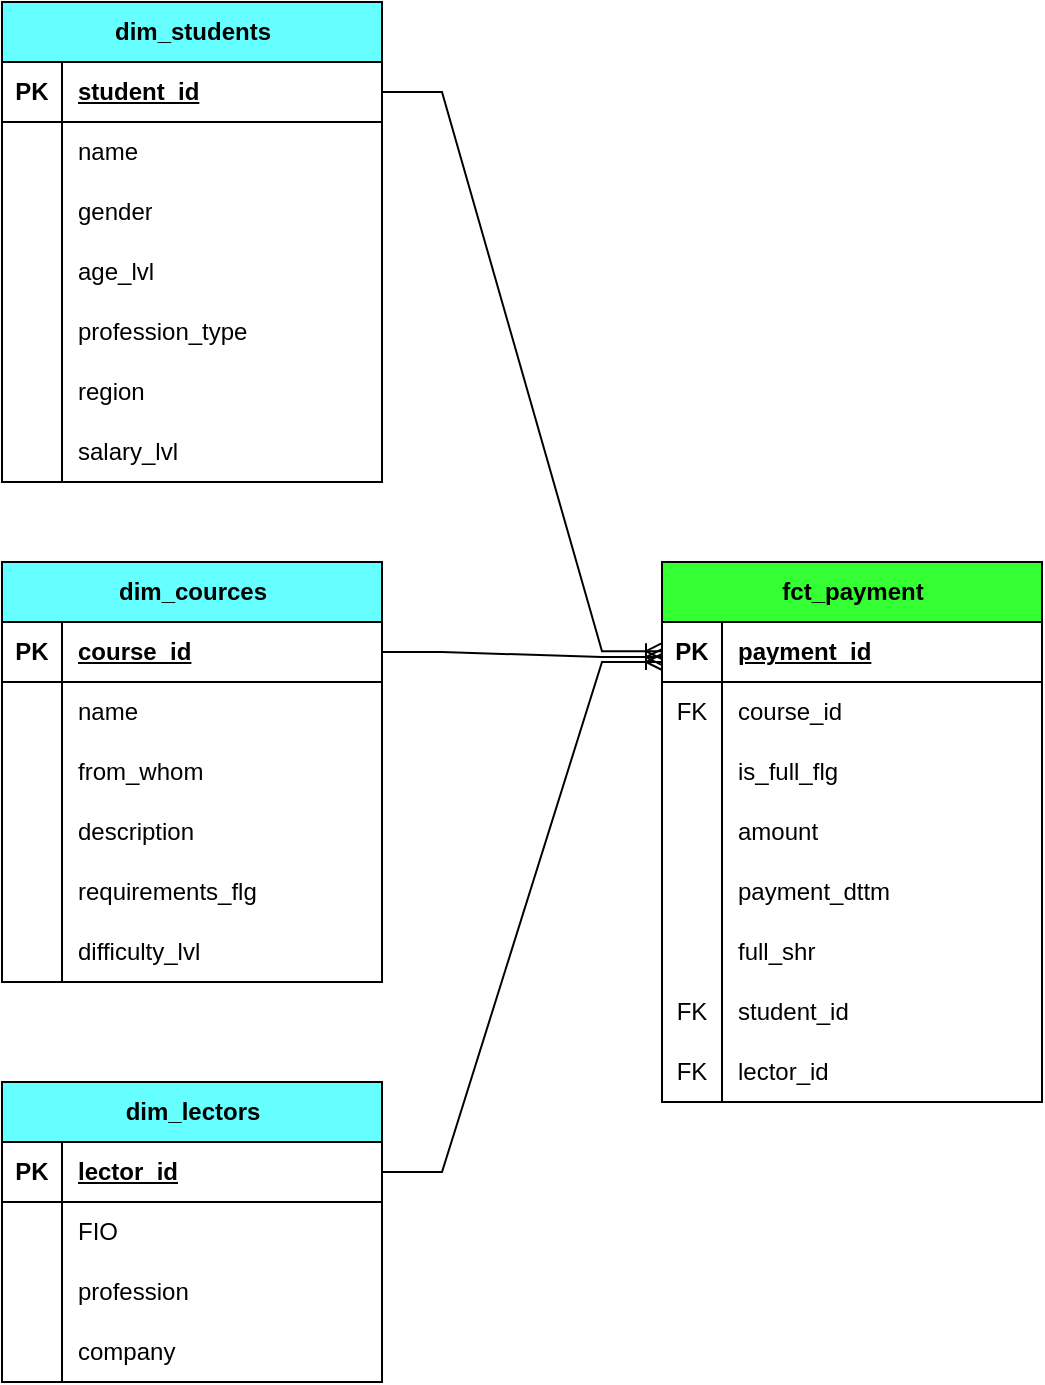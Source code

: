 <mxfile version="24.3.1" type="github">
  <diagram name="Page-1" id="e56a1550-8fbb-45ad-956c-1786394a9013">
    <mxGraphModel dx="1434" dy="1616" grid="1" gridSize="10" guides="1" tooltips="1" connect="1" arrows="1" fold="1" page="1" pageScale="1" pageWidth="1100" pageHeight="850" background="none" math="0" shadow="0">
      <root>
        <mxCell id="0" />
        <mxCell id="1" parent="0" />
        <mxCell id="nRlbSdunvsoVdl5GWBwU-1" value="fct_payment" style="shape=table;startSize=30;container=1;collapsible=1;childLayout=tableLayout;fixedRows=1;rowLines=0;fontStyle=1;align=center;resizeLast=1;html=1;fillColor=#33FF33;movable=1;resizable=1;rotatable=1;deletable=1;editable=1;locked=0;connectable=1;rounded=0;shadow=0;" parent="1" vertex="1">
          <mxGeometry x="490" y="230" width="190" height="270" as="geometry" />
        </mxCell>
        <mxCell id="nRlbSdunvsoVdl5GWBwU-2" value="" style="shape=tableRow;horizontal=0;startSize=0;swimlaneHead=0;swimlaneBody=0;fillColor=none;collapsible=0;dropTarget=0;points=[[0,0.5],[1,0.5]];portConstraint=eastwest;top=0;left=0;right=0;bottom=1;" parent="nRlbSdunvsoVdl5GWBwU-1" vertex="1">
          <mxGeometry y="30" width="190" height="30" as="geometry" />
        </mxCell>
        <mxCell id="nRlbSdunvsoVdl5GWBwU-3" value="PK" style="shape=partialRectangle;connectable=0;fillColor=none;top=0;left=0;bottom=0;right=0;fontStyle=1;overflow=hidden;whiteSpace=wrap;html=1;" parent="nRlbSdunvsoVdl5GWBwU-2" vertex="1">
          <mxGeometry width="30" height="30" as="geometry">
            <mxRectangle width="30" height="30" as="alternateBounds" />
          </mxGeometry>
        </mxCell>
        <mxCell id="nRlbSdunvsoVdl5GWBwU-4" value="payment_id" style="shape=partialRectangle;connectable=0;fillColor=none;top=0;left=0;bottom=0;right=0;align=left;spacingLeft=6;fontStyle=5;overflow=hidden;whiteSpace=wrap;html=1;" parent="nRlbSdunvsoVdl5GWBwU-2" vertex="1">
          <mxGeometry x="30" width="160" height="30" as="geometry">
            <mxRectangle width="160" height="30" as="alternateBounds" />
          </mxGeometry>
        </mxCell>
        <mxCell id="nRlbSdunvsoVdl5GWBwU-5" value="" style="shape=tableRow;horizontal=0;startSize=0;swimlaneHead=0;swimlaneBody=0;fillColor=none;collapsible=0;dropTarget=0;points=[[0,0.5],[1,0.5]];portConstraint=eastwest;top=0;left=0;right=0;bottom=0;" parent="nRlbSdunvsoVdl5GWBwU-1" vertex="1">
          <mxGeometry y="60" width="190" height="30" as="geometry" />
        </mxCell>
        <mxCell id="nRlbSdunvsoVdl5GWBwU-6" value="FK" style="shape=partialRectangle;connectable=0;fillColor=none;top=0;left=0;bottom=0;right=0;editable=1;overflow=hidden;whiteSpace=wrap;html=1;" parent="nRlbSdunvsoVdl5GWBwU-5" vertex="1">
          <mxGeometry width="30" height="30" as="geometry">
            <mxRectangle width="30" height="30" as="alternateBounds" />
          </mxGeometry>
        </mxCell>
        <mxCell id="nRlbSdunvsoVdl5GWBwU-7" value="course_id" style="shape=partialRectangle;connectable=0;fillColor=none;top=0;left=0;bottom=0;right=0;align=left;spacingLeft=6;overflow=hidden;whiteSpace=wrap;html=1;" parent="nRlbSdunvsoVdl5GWBwU-5" vertex="1">
          <mxGeometry x="30" width="160" height="30" as="geometry">
            <mxRectangle width="160" height="30" as="alternateBounds" />
          </mxGeometry>
        </mxCell>
        <mxCell id="nRlbSdunvsoVdl5GWBwU-95" value="" style="shape=tableRow;horizontal=0;startSize=0;swimlaneHead=0;swimlaneBody=0;fillColor=none;collapsible=0;dropTarget=0;points=[[0,0.5],[1,0.5]];portConstraint=eastwest;top=0;left=0;right=0;bottom=0;" parent="nRlbSdunvsoVdl5GWBwU-1" vertex="1">
          <mxGeometry y="90" width="190" height="30" as="geometry" />
        </mxCell>
        <mxCell id="nRlbSdunvsoVdl5GWBwU-96" value="" style="shape=partialRectangle;connectable=0;fillColor=none;top=0;left=0;bottom=0;right=0;fontStyle=0;overflow=hidden;whiteSpace=wrap;html=1;" parent="nRlbSdunvsoVdl5GWBwU-95" vertex="1">
          <mxGeometry width="30" height="30" as="geometry">
            <mxRectangle width="30" height="30" as="alternateBounds" />
          </mxGeometry>
        </mxCell>
        <mxCell id="nRlbSdunvsoVdl5GWBwU-97" value="is_full_flg" style="shape=partialRectangle;connectable=0;fillColor=none;top=0;left=0;bottom=0;right=0;align=left;spacingLeft=6;fontStyle=0;overflow=hidden;whiteSpace=wrap;html=1;" parent="nRlbSdunvsoVdl5GWBwU-95" vertex="1">
          <mxGeometry x="30" width="160" height="30" as="geometry">
            <mxRectangle width="160" height="30" as="alternateBounds" />
          </mxGeometry>
        </mxCell>
        <mxCell id="nRlbSdunvsoVdl5GWBwU-8" value="" style="shape=tableRow;horizontal=0;startSize=0;swimlaneHead=0;swimlaneBody=0;fillColor=none;collapsible=0;dropTarget=0;points=[[0,0.5],[1,0.5]];portConstraint=eastwest;top=0;left=0;right=0;bottom=0;" parent="nRlbSdunvsoVdl5GWBwU-1" vertex="1">
          <mxGeometry y="120" width="190" height="30" as="geometry" />
        </mxCell>
        <mxCell id="nRlbSdunvsoVdl5GWBwU-9" value="" style="shape=partialRectangle;connectable=0;fillColor=none;top=0;left=0;bottom=0;right=0;editable=1;overflow=hidden;whiteSpace=wrap;html=1;" parent="nRlbSdunvsoVdl5GWBwU-8" vertex="1">
          <mxGeometry width="30" height="30" as="geometry">
            <mxRectangle width="30" height="30" as="alternateBounds" />
          </mxGeometry>
        </mxCell>
        <mxCell id="nRlbSdunvsoVdl5GWBwU-10" value="amount" style="shape=partialRectangle;connectable=1;fillColor=none;top=0;left=0;bottom=0;right=0;align=left;spacingLeft=6;overflow=hidden;whiteSpace=wrap;html=1;movable=1;resizable=1;rotatable=1;deletable=1;editable=1;locked=0;" parent="nRlbSdunvsoVdl5GWBwU-8" vertex="1">
          <mxGeometry x="30" width="160" height="30" as="geometry">
            <mxRectangle width="160" height="30" as="alternateBounds" />
          </mxGeometry>
        </mxCell>
        <mxCell id="nRlbSdunvsoVdl5GWBwU-11" value="" style="shape=tableRow;horizontal=0;startSize=0;swimlaneHead=0;swimlaneBody=0;fillColor=none;collapsible=0;dropTarget=0;points=[[0,0.5],[1,0.5]];portConstraint=eastwest;top=0;left=0;right=0;bottom=0;" parent="nRlbSdunvsoVdl5GWBwU-1" vertex="1">
          <mxGeometry y="150" width="190" height="30" as="geometry" />
        </mxCell>
        <mxCell id="nRlbSdunvsoVdl5GWBwU-12" value="" style="shape=partialRectangle;connectable=0;fillColor=none;top=0;left=0;bottom=0;right=0;editable=1;overflow=hidden;whiteSpace=wrap;html=1;" parent="nRlbSdunvsoVdl5GWBwU-11" vertex="1">
          <mxGeometry width="30" height="30" as="geometry">
            <mxRectangle width="30" height="30" as="alternateBounds" />
          </mxGeometry>
        </mxCell>
        <mxCell id="nRlbSdunvsoVdl5GWBwU-13" value="payment_dttm" style="shape=partialRectangle;connectable=0;fillColor=none;top=0;left=0;bottom=0;right=0;align=left;spacingLeft=6;overflow=hidden;whiteSpace=wrap;html=1;" parent="nRlbSdunvsoVdl5GWBwU-11" vertex="1">
          <mxGeometry x="30" width="160" height="30" as="geometry">
            <mxRectangle width="160" height="30" as="alternateBounds" />
          </mxGeometry>
        </mxCell>
        <mxCell id="nRlbSdunvsoVdl5GWBwU-98" value="" style="shape=tableRow;horizontal=0;startSize=0;swimlaneHead=0;swimlaneBody=0;fillColor=none;collapsible=0;dropTarget=0;points=[[0,0.5],[1,0.5]];portConstraint=eastwest;top=0;left=0;right=0;bottom=0;" parent="nRlbSdunvsoVdl5GWBwU-1" vertex="1">
          <mxGeometry y="180" width="190" height="30" as="geometry" />
        </mxCell>
        <mxCell id="nRlbSdunvsoVdl5GWBwU-99" value="" style="shape=partialRectangle;connectable=0;fillColor=none;top=0;left=0;bottom=0;right=0;fontStyle=0;overflow=hidden;whiteSpace=wrap;html=1;" parent="nRlbSdunvsoVdl5GWBwU-98" vertex="1">
          <mxGeometry width="30" height="30" as="geometry">
            <mxRectangle width="30" height="30" as="alternateBounds" />
          </mxGeometry>
        </mxCell>
        <mxCell id="nRlbSdunvsoVdl5GWBwU-100" value="full_shr" style="shape=partialRectangle;connectable=0;fillColor=none;top=0;left=0;bottom=0;right=0;align=left;spacingLeft=6;fontStyle=0;overflow=hidden;whiteSpace=wrap;html=1;" parent="nRlbSdunvsoVdl5GWBwU-98" vertex="1">
          <mxGeometry x="30" width="160" height="30" as="geometry">
            <mxRectangle width="160" height="30" as="alternateBounds" />
          </mxGeometry>
        </mxCell>
        <mxCell id="nRlbSdunvsoVdl5GWBwU-120" value="" style="shape=tableRow;horizontal=0;startSize=0;swimlaneHead=0;swimlaneBody=0;fillColor=none;collapsible=0;dropTarget=0;points=[[0,0.5],[1,0.5]];portConstraint=eastwest;top=0;left=0;right=0;bottom=0;" parent="nRlbSdunvsoVdl5GWBwU-1" vertex="1">
          <mxGeometry y="210" width="190" height="30" as="geometry" />
        </mxCell>
        <mxCell id="nRlbSdunvsoVdl5GWBwU-121" value="FK" style="shape=partialRectangle;connectable=0;fillColor=none;top=0;left=0;bottom=0;right=0;editable=1;overflow=hidden;whiteSpace=wrap;html=1;" parent="nRlbSdunvsoVdl5GWBwU-120" vertex="1">
          <mxGeometry width="30" height="30" as="geometry">
            <mxRectangle width="30" height="30" as="alternateBounds" />
          </mxGeometry>
        </mxCell>
        <mxCell id="nRlbSdunvsoVdl5GWBwU-122" value="student_id" style="shape=partialRectangle;connectable=0;fillColor=none;top=0;left=0;bottom=0;right=0;align=left;spacingLeft=6;overflow=hidden;whiteSpace=wrap;html=1;" parent="nRlbSdunvsoVdl5GWBwU-120" vertex="1">
          <mxGeometry x="30" width="160" height="30" as="geometry">
            <mxRectangle width="160" height="30" as="alternateBounds" />
          </mxGeometry>
        </mxCell>
        <mxCell id="nRlbSdunvsoVdl5GWBwU-208" value="" style="shape=tableRow;horizontal=0;startSize=0;swimlaneHead=0;swimlaneBody=0;fillColor=none;collapsible=0;dropTarget=0;points=[[0,0.5],[1,0.5]];portConstraint=eastwest;top=0;left=0;right=0;bottom=0;" parent="nRlbSdunvsoVdl5GWBwU-1" vertex="1">
          <mxGeometry y="240" width="190" height="30" as="geometry" />
        </mxCell>
        <mxCell id="nRlbSdunvsoVdl5GWBwU-209" value="FK" style="shape=partialRectangle;connectable=0;fillColor=none;top=0;left=0;bottom=0;right=0;editable=1;overflow=hidden;whiteSpace=wrap;html=1;" parent="nRlbSdunvsoVdl5GWBwU-208" vertex="1">
          <mxGeometry width="30" height="30" as="geometry">
            <mxRectangle width="30" height="30" as="alternateBounds" />
          </mxGeometry>
        </mxCell>
        <mxCell id="nRlbSdunvsoVdl5GWBwU-210" value="lector_id" style="shape=partialRectangle;connectable=0;fillColor=none;top=0;left=0;bottom=0;right=0;align=left;spacingLeft=6;overflow=hidden;whiteSpace=wrap;html=1;" parent="nRlbSdunvsoVdl5GWBwU-208" vertex="1">
          <mxGeometry x="30" width="160" height="30" as="geometry">
            <mxRectangle width="160" height="30" as="alternateBounds" />
          </mxGeometry>
        </mxCell>
        <mxCell id="nRlbSdunvsoVdl5GWBwU-136" value="dim_students" style="shape=table;startSize=30;container=1;collapsible=1;childLayout=tableLayout;fixedRows=1;rowLines=0;fontStyle=1;align=center;resizeLast=1;html=1;fillColor=#66FFFF;movable=1;resizable=1;rotatable=1;deletable=1;editable=1;locked=0;connectable=1;rounded=0;shadow=0;" parent="1" vertex="1">
          <mxGeometry x="160" y="-50" width="190" height="240" as="geometry" />
        </mxCell>
        <mxCell id="nRlbSdunvsoVdl5GWBwU-137" value="" style="shape=tableRow;horizontal=0;startSize=0;swimlaneHead=0;swimlaneBody=0;fillColor=none;collapsible=0;dropTarget=0;points=[[0,0.5],[1,0.5]];portConstraint=eastwest;top=0;left=0;right=0;bottom=1;" parent="nRlbSdunvsoVdl5GWBwU-136" vertex="1">
          <mxGeometry y="30" width="190" height="30" as="geometry" />
        </mxCell>
        <mxCell id="nRlbSdunvsoVdl5GWBwU-138" value="PK" style="shape=partialRectangle;connectable=0;fillColor=none;top=0;left=0;bottom=0;right=0;fontStyle=1;overflow=hidden;whiteSpace=wrap;html=1;" parent="nRlbSdunvsoVdl5GWBwU-137" vertex="1">
          <mxGeometry width="30" height="30" as="geometry">
            <mxRectangle width="30" height="30" as="alternateBounds" />
          </mxGeometry>
        </mxCell>
        <mxCell id="nRlbSdunvsoVdl5GWBwU-139" value="student_id" style="shape=partialRectangle;connectable=0;fillColor=none;top=0;left=0;bottom=0;right=0;align=left;spacingLeft=6;fontStyle=5;overflow=hidden;whiteSpace=wrap;html=1;" parent="nRlbSdunvsoVdl5GWBwU-137" vertex="1">
          <mxGeometry x="30" width="160" height="30" as="geometry">
            <mxRectangle width="160" height="30" as="alternateBounds" />
          </mxGeometry>
        </mxCell>
        <mxCell id="nRlbSdunvsoVdl5GWBwU-140" value="" style="shape=tableRow;horizontal=0;startSize=0;swimlaneHead=0;swimlaneBody=0;fillColor=none;collapsible=0;dropTarget=0;points=[[0,0.5],[1,0.5]];portConstraint=eastwest;top=0;left=0;right=0;bottom=0;" parent="nRlbSdunvsoVdl5GWBwU-136" vertex="1">
          <mxGeometry y="60" width="190" height="30" as="geometry" />
        </mxCell>
        <mxCell id="nRlbSdunvsoVdl5GWBwU-141" value="" style="shape=partialRectangle;connectable=0;fillColor=none;top=0;left=0;bottom=0;right=0;editable=1;overflow=hidden;whiteSpace=wrap;html=1;" parent="nRlbSdunvsoVdl5GWBwU-140" vertex="1">
          <mxGeometry width="30" height="30" as="geometry">
            <mxRectangle width="30" height="30" as="alternateBounds" />
          </mxGeometry>
        </mxCell>
        <mxCell id="nRlbSdunvsoVdl5GWBwU-142" value="name" style="shape=partialRectangle;connectable=0;fillColor=none;top=0;left=0;bottom=0;right=0;align=left;spacingLeft=6;overflow=hidden;whiteSpace=wrap;html=1;" parent="nRlbSdunvsoVdl5GWBwU-140" vertex="1">
          <mxGeometry x="30" width="160" height="30" as="geometry">
            <mxRectangle width="160" height="30" as="alternateBounds" />
          </mxGeometry>
        </mxCell>
        <mxCell id="nRlbSdunvsoVdl5GWBwU-143" value="" style="shape=tableRow;horizontal=0;startSize=0;swimlaneHead=0;swimlaneBody=0;fillColor=none;collapsible=0;dropTarget=0;points=[[0,0.5],[1,0.5]];portConstraint=eastwest;top=0;left=0;right=0;bottom=0;" parent="nRlbSdunvsoVdl5GWBwU-136" vertex="1">
          <mxGeometry y="90" width="190" height="30" as="geometry" />
        </mxCell>
        <mxCell id="nRlbSdunvsoVdl5GWBwU-144" value="" style="shape=partialRectangle;connectable=0;fillColor=none;top=0;left=0;bottom=0;right=0;fontStyle=0;overflow=hidden;whiteSpace=wrap;html=1;" parent="nRlbSdunvsoVdl5GWBwU-143" vertex="1">
          <mxGeometry width="30" height="30" as="geometry">
            <mxRectangle width="30" height="30" as="alternateBounds" />
          </mxGeometry>
        </mxCell>
        <mxCell id="nRlbSdunvsoVdl5GWBwU-145" value="gender" style="shape=partialRectangle;connectable=0;fillColor=none;top=0;left=0;bottom=0;right=0;align=left;spacingLeft=6;fontStyle=0;overflow=hidden;whiteSpace=wrap;html=1;" parent="nRlbSdunvsoVdl5GWBwU-143" vertex="1">
          <mxGeometry x="30" width="160" height="30" as="geometry">
            <mxRectangle width="160" height="30" as="alternateBounds" />
          </mxGeometry>
        </mxCell>
        <mxCell id="nRlbSdunvsoVdl5GWBwU-146" value="" style="shape=tableRow;horizontal=0;startSize=0;swimlaneHead=0;swimlaneBody=0;fillColor=none;collapsible=0;dropTarget=0;points=[[0,0.5],[1,0.5]];portConstraint=eastwest;top=0;left=0;right=0;bottom=0;" parent="nRlbSdunvsoVdl5GWBwU-136" vertex="1">
          <mxGeometry y="120" width="190" height="30" as="geometry" />
        </mxCell>
        <mxCell id="nRlbSdunvsoVdl5GWBwU-147" value="" style="shape=partialRectangle;connectable=0;fillColor=none;top=0;left=0;bottom=0;right=0;editable=1;overflow=hidden;whiteSpace=wrap;html=1;" parent="nRlbSdunvsoVdl5GWBwU-146" vertex="1">
          <mxGeometry width="30" height="30" as="geometry">
            <mxRectangle width="30" height="30" as="alternateBounds" />
          </mxGeometry>
        </mxCell>
        <mxCell id="nRlbSdunvsoVdl5GWBwU-148" value="age_lvl" style="shape=partialRectangle;connectable=1;fillColor=none;top=0;left=0;bottom=0;right=0;align=left;spacingLeft=6;overflow=hidden;whiteSpace=wrap;html=1;movable=1;resizable=1;rotatable=1;deletable=1;editable=1;locked=0;" parent="nRlbSdunvsoVdl5GWBwU-146" vertex="1">
          <mxGeometry x="30" width="160" height="30" as="geometry">
            <mxRectangle width="160" height="30" as="alternateBounds" />
          </mxGeometry>
        </mxCell>
        <mxCell id="nRlbSdunvsoVdl5GWBwU-149" value="" style="shape=tableRow;horizontal=0;startSize=0;swimlaneHead=0;swimlaneBody=0;fillColor=none;collapsible=0;dropTarget=0;points=[[0,0.5],[1,0.5]];portConstraint=eastwest;top=0;left=0;right=0;bottom=0;" parent="nRlbSdunvsoVdl5GWBwU-136" vertex="1">
          <mxGeometry y="150" width="190" height="30" as="geometry" />
        </mxCell>
        <mxCell id="nRlbSdunvsoVdl5GWBwU-150" value="" style="shape=partialRectangle;connectable=0;fillColor=none;top=0;left=0;bottom=0;right=0;editable=1;overflow=hidden;whiteSpace=wrap;html=1;" parent="nRlbSdunvsoVdl5GWBwU-149" vertex="1">
          <mxGeometry width="30" height="30" as="geometry">
            <mxRectangle width="30" height="30" as="alternateBounds" />
          </mxGeometry>
        </mxCell>
        <mxCell id="nRlbSdunvsoVdl5GWBwU-151" value="profession_type" style="shape=partialRectangle;connectable=0;fillColor=none;top=0;left=0;bottom=0;right=0;align=left;spacingLeft=6;overflow=hidden;whiteSpace=wrap;html=1;" parent="nRlbSdunvsoVdl5GWBwU-149" vertex="1">
          <mxGeometry x="30" width="160" height="30" as="geometry">
            <mxRectangle width="160" height="30" as="alternateBounds" />
          </mxGeometry>
        </mxCell>
        <mxCell id="nRlbSdunvsoVdl5GWBwU-152" value="" style="shape=tableRow;horizontal=0;startSize=0;swimlaneHead=0;swimlaneBody=0;fillColor=none;collapsible=0;dropTarget=0;points=[[0,0.5],[1,0.5]];portConstraint=eastwest;top=0;left=0;right=0;bottom=0;" parent="nRlbSdunvsoVdl5GWBwU-136" vertex="1">
          <mxGeometry y="180" width="190" height="30" as="geometry" />
        </mxCell>
        <mxCell id="nRlbSdunvsoVdl5GWBwU-153" value="" style="shape=partialRectangle;connectable=0;fillColor=none;top=0;left=0;bottom=0;right=0;fontStyle=0;overflow=hidden;whiteSpace=wrap;html=1;" parent="nRlbSdunvsoVdl5GWBwU-152" vertex="1">
          <mxGeometry width="30" height="30" as="geometry">
            <mxRectangle width="30" height="30" as="alternateBounds" />
          </mxGeometry>
        </mxCell>
        <mxCell id="nRlbSdunvsoVdl5GWBwU-154" value="region" style="shape=partialRectangle;connectable=0;fillColor=none;top=0;left=0;bottom=0;right=0;align=left;spacingLeft=6;fontStyle=0;overflow=hidden;whiteSpace=wrap;html=1;" parent="nRlbSdunvsoVdl5GWBwU-152" vertex="1">
          <mxGeometry x="30" width="160" height="30" as="geometry">
            <mxRectangle width="160" height="30" as="alternateBounds" />
          </mxGeometry>
        </mxCell>
        <mxCell id="nRlbSdunvsoVdl5GWBwU-155" value="" style="shape=tableRow;horizontal=0;startSize=0;swimlaneHead=0;swimlaneBody=0;fillColor=none;collapsible=0;dropTarget=0;points=[[0,0.5],[1,0.5]];portConstraint=eastwest;top=0;left=0;right=0;bottom=0;" parent="nRlbSdunvsoVdl5GWBwU-136" vertex="1">
          <mxGeometry y="210" width="190" height="30" as="geometry" />
        </mxCell>
        <mxCell id="nRlbSdunvsoVdl5GWBwU-156" value="" style="shape=partialRectangle;connectable=0;fillColor=none;top=0;left=0;bottom=0;right=0;editable=1;overflow=hidden;whiteSpace=wrap;html=1;" parent="nRlbSdunvsoVdl5GWBwU-155" vertex="1">
          <mxGeometry width="30" height="30" as="geometry">
            <mxRectangle width="30" height="30" as="alternateBounds" />
          </mxGeometry>
        </mxCell>
        <mxCell id="nRlbSdunvsoVdl5GWBwU-157" value="salary_lvl" style="shape=partialRectangle;connectable=0;fillColor=none;top=0;left=0;bottom=0;right=0;align=left;spacingLeft=6;overflow=hidden;whiteSpace=wrap;html=1;" parent="nRlbSdunvsoVdl5GWBwU-155" vertex="1">
          <mxGeometry x="30" width="160" height="30" as="geometry">
            <mxRectangle width="160" height="30" as="alternateBounds" />
          </mxGeometry>
        </mxCell>
        <mxCell id="nRlbSdunvsoVdl5GWBwU-159" value="" style="edgeStyle=entityRelationEdgeStyle;fontSize=12;html=1;endArrow=ERoneToMany;rounded=0;entryX=-0.022;entryY=0.486;entryDx=0;entryDy=0;entryPerimeter=0;" parent="1" source="nRlbSdunvsoVdl5GWBwU-137" edge="1">
          <mxGeometry width="100" height="100" relative="1" as="geometry">
            <mxPoint x="355.13" y="-9.14" as="sourcePoint" />
            <mxPoint x="490.0" y="274.58" as="targetPoint" />
            <Array as="points">
              <mxPoint x="464.18" y="-15" />
            </Array>
          </mxGeometry>
        </mxCell>
        <mxCell id="nRlbSdunvsoVdl5GWBwU-162" value="dim_cources" style="shape=table;startSize=30;container=1;collapsible=1;childLayout=tableLayout;fixedRows=1;rowLines=0;fontStyle=1;align=center;resizeLast=1;html=1;fillColor=#66FFFF;movable=1;resizable=1;rotatable=1;deletable=1;editable=1;locked=0;connectable=1;rounded=0;shadow=0;" parent="1" vertex="1">
          <mxGeometry x="160" y="230" width="190" height="210" as="geometry" />
        </mxCell>
        <mxCell id="nRlbSdunvsoVdl5GWBwU-163" value="" style="shape=tableRow;horizontal=0;startSize=0;swimlaneHead=0;swimlaneBody=0;fillColor=none;collapsible=0;dropTarget=0;points=[[0,0.5],[1,0.5]];portConstraint=eastwest;top=0;left=0;right=0;bottom=1;" parent="nRlbSdunvsoVdl5GWBwU-162" vertex="1">
          <mxGeometry y="30" width="190" height="30" as="geometry" />
        </mxCell>
        <mxCell id="nRlbSdunvsoVdl5GWBwU-164" value="PK" style="shape=partialRectangle;connectable=0;fillColor=none;top=0;left=0;bottom=0;right=0;fontStyle=1;overflow=hidden;whiteSpace=wrap;html=1;" parent="nRlbSdunvsoVdl5GWBwU-163" vertex="1">
          <mxGeometry width="30" height="30" as="geometry">
            <mxRectangle width="30" height="30" as="alternateBounds" />
          </mxGeometry>
        </mxCell>
        <mxCell id="nRlbSdunvsoVdl5GWBwU-165" value="course_id" style="shape=partialRectangle;connectable=0;fillColor=none;top=0;left=0;bottom=0;right=0;align=left;spacingLeft=6;fontStyle=5;overflow=hidden;whiteSpace=wrap;html=1;" parent="nRlbSdunvsoVdl5GWBwU-163" vertex="1">
          <mxGeometry x="30" width="160" height="30" as="geometry">
            <mxRectangle width="160" height="30" as="alternateBounds" />
          </mxGeometry>
        </mxCell>
        <mxCell id="nRlbSdunvsoVdl5GWBwU-166" value="" style="shape=tableRow;horizontal=0;startSize=0;swimlaneHead=0;swimlaneBody=0;fillColor=none;collapsible=0;dropTarget=0;points=[[0,0.5],[1,0.5]];portConstraint=eastwest;top=0;left=0;right=0;bottom=0;" parent="nRlbSdunvsoVdl5GWBwU-162" vertex="1">
          <mxGeometry y="60" width="190" height="30" as="geometry" />
        </mxCell>
        <mxCell id="nRlbSdunvsoVdl5GWBwU-167" value="" style="shape=partialRectangle;connectable=0;fillColor=none;top=0;left=0;bottom=0;right=0;editable=1;overflow=hidden;whiteSpace=wrap;html=1;" parent="nRlbSdunvsoVdl5GWBwU-166" vertex="1">
          <mxGeometry width="30" height="30" as="geometry">
            <mxRectangle width="30" height="30" as="alternateBounds" />
          </mxGeometry>
        </mxCell>
        <mxCell id="nRlbSdunvsoVdl5GWBwU-168" value="name" style="shape=partialRectangle;connectable=0;fillColor=none;top=0;left=0;bottom=0;right=0;align=left;spacingLeft=6;overflow=hidden;whiteSpace=wrap;html=1;" parent="nRlbSdunvsoVdl5GWBwU-166" vertex="1">
          <mxGeometry x="30" width="160" height="30" as="geometry">
            <mxRectangle width="160" height="30" as="alternateBounds" />
          </mxGeometry>
        </mxCell>
        <mxCell id="nRlbSdunvsoVdl5GWBwU-169" value="" style="shape=tableRow;horizontal=0;startSize=0;swimlaneHead=0;swimlaneBody=0;fillColor=none;collapsible=0;dropTarget=0;points=[[0,0.5],[1,0.5]];portConstraint=eastwest;top=0;left=0;right=0;bottom=0;" parent="nRlbSdunvsoVdl5GWBwU-162" vertex="1">
          <mxGeometry y="90" width="190" height="30" as="geometry" />
        </mxCell>
        <mxCell id="nRlbSdunvsoVdl5GWBwU-170" value="" style="shape=partialRectangle;connectable=0;fillColor=none;top=0;left=0;bottom=0;right=0;fontStyle=0;overflow=hidden;whiteSpace=wrap;html=1;" parent="nRlbSdunvsoVdl5GWBwU-169" vertex="1">
          <mxGeometry width="30" height="30" as="geometry">
            <mxRectangle width="30" height="30" as="alternateBounds" />
          </mxGeometry>
        </mxCell>
        <mxCell id="nRlbSdunvsoVdl5GWBwU-171" value="from_whom" style="shape=partialRectangle;connectable=0;fillColor=none;top=0;left=0;bottom=0;right=0;align=left;spacingLeft=6;fontStyle=0;overflow=hidden;whiteSpace=wrap;html=1;" parent="nRlbSdunvsoVdl5GWBwU-169" vertex="1">
          <mxGeometry x="30" width="160" height="30" as="geometry">
            <mxRectangle width="160" height="30" as="alternateBounds" />
          </mxGeometry>
        </mxCell>
        <mxCell id="nRlbSdunvsoVdl5GWBwU-172" value="" style="shape=tableRow;horizontal=0;startSize=0;swimlaneHead=0;swimlaneBody=0;fillColor=none;collapsible=0;dropTarget=0;points=[[0,0.5],[1,0.5]];portConstraint=eastwest;top=0;left=0;right=0;bottom=0;" parent="nRlbSdunvsoVdl5GWBwU-162" vertex="1">
          <mxGeometry y="120" width="190" height="30" as="geometry" />
        </mxCell>
        <mxCell id="nRlbSdunvsoVdl5GWBwU-173" value="" style="shape=partialRectangle;connectable=0;fillColor=none;top=0;left=0;bottom=0;right=0;editable=1;overflow=hidden;whiteSpace=wrap;html=1;" parent="nRlbSdunvsoVdl5GWBwU-172" vertex="1">
          <mxGeometry width="30" height="30" as="geometry">
            <mxRectangle width="30" height="30" as="alternateBounds" />
          </mxGeometry>
        </mxCell>
        <mxCell id="nRlbSdunvsoVdl5GWBwU-174" value="description" style="shape=partialRectangle;connectable=1;fillColor=none;top=0;left=0;bottom=0;right=0;align=left;spacingLeft=6;overflow=hidden;whiteSpace=wrap;html=1;movable=1;resizable=1;rotatable=1;deletable=1;editable=1;locked=0;" parent="nRlbSdunvsoVdl5GWBwU-172" vertex="1">
          <mxGeometry x="30" width="160" height="30" as="geometry">
            <mxRectangle width="160" height="30" as="alternateBounds" />
          </mxGeometry>
        </mxCell>
        <mxCell id="nRlbSdunvsoVdl5GWBwU-175" value="" style="shape=tableRow;horizontal=0;startSize=0;swimlaneHead=0;swimlaneBody=0;fillColor=none;collapsible=0;dropTarget=0;points=[[0,0.5],[1,0.5]];portConstraint=eastwest;top=0;left=0;right=0;bottom=0;" parent="nRlbSdunvsoVdl5GWBwU-162" vertex="1">
          <mxGeometry y="150" width="190" height="30" as="geometry" />
        </mxCell>
        <mxCell id="nRlbSdunvsoVdl5GWBwU-176" value="" style="shape=partialRectangle;connectable=0;fillColor=none;top=0;left=0;bottom=0;right=0;editable=1;overflow=hidden;whiteSpace=wrap;html=1;" parent="nRlbSdunvsoVdl5GWBwU-175" vertex="1">
          <mxGeometry width="30" height="30" as="geometry">
            <mxRectangle width="30" height="30" as="alternateBounds" />
          </mxGeometry>
        </mxCell>
        <mxCell id="nRlbSdunvsoVdl5GWBwU-177" value="requirements_flg" style="shape=partialRectangle;connectable=0;fillColor=none;top=0;left=0;bottom=0;right=0;align=left;spacingLeft=6;overflow=hidden;whiteSpace=wrap;html=1;" parent="nRlbSdunvsoVdl5GWBwU-175" vertex="1">
          <mxGeometry x="30" width="160" height="30" as="geometry">
            <mxRectangle width="160" height="30" as="alternateBounds" />
          </mxGeometry>
        </mxCell>
        <mxCell id="nRlbSdunvsoVdl5GWBwU-178" value="" style="shape=tableRow;horizontal=0;startSize=0;swimlaneHead=0;swimlaneBody=0;fillColor=none;collapsible=0;dropTarget=0;points=[[0,0.5],[1,0.5]];portConstraint=eastwest;top=0;left=0;right=0;bottom=0;" parent="nRlbSdunvsoVdl5GWBwU-162" vertex="1">
          <mxGeometry y="180" width="190" height="30" as="geometry" />
        </mxCell>
        <mxCell id="nRlbSdunvsoVdl5GWBwU-179" value="" style="shape=partialRectangle;connectable=0;fillColor=none;top=0;left=0;bottom=0;right=0;fontStyle=0;overflow=hidden;whiteSpace=wrap;html=1;" parent="nRlbSdunvsoVdl5GWBwU-178" vertex="1">
          <mxGeometry width="30" height="30" as="geometry">
            <mxRectangle width="30" height="30" as="alternateBounds" />
          </mxGeometry>
        </mxCell>
        <mxCell id="nRlbSdunvsoVdl5GWBwU-180" value="difficulty_lvl" style="shape=partialRectangle;connectable=0;fillColor=none;top=0;left=0;bottom=0;right=0;align=left;spacingLeft=6;fontStyle=0;overflow=hidden;whiteSpace=wrap;html=1;" parent="nRlbSdunvsoVdl5GWBwU-178" vertex="1">
          <mxGeometry x="30" width="160" height="30" as="geometry">
            <mxRectangle width="160" height="30" as="alternateBounds" />
          </mxGeometry>
        </mxCell>
        <mxCell id="nRlbSdunvsoVdl5GWBwU-184" value="dim_lectors" style="shape=table;startSize=30;container=1;collapsible=1;childLayout=tableLayout;fixedRows=1;rowLines=0;fontStyle=1;align=center;resizeLast=1;html=1;fillColor=#66FFFF;movable=1;resizable=1;rotatable=1;deletable=1;editable=1;locked=0;connectable=1;rounded=0;shadow=0;" parent="1" vertex="1">
          <mxGeometry x="160" y="490" width="190" height="150" as="geometry" />
        </mxCell>
        <mxCell id="nRlbSdunvsoVdl5GWBwU-185" value="" style="shape=tableRow;horizontal=0;startSize=0;swimlaneHead=0;swimlaneBody=0;fillColor=none;collapsible=0;dropTarget=0;points=[[0,0.5],[1,0.5]];portConstraint=eastwest;top=0;left=0;right=0;bottom=1;" parent="nRlbSdunvsoVdl5GWBwU-184" vertex="1">
          <mxGeometry y="30" width="190" height="30" as="geometry" />
        </mxCell>
        <mxCell id="nRlbSdunvsoVdl5GWBwU-186" value="PK" style="shape=partialRectangle;connectable=0;fillColor=none;top=0;left=0;bottom=0;right=0;fontStyle=1;overflow=hidden;whiteSpace=wrap;html=1;" parent="nRlbSdunvsoVdl5GWBwU-185" vertex="1">
          <mxGeometry width="30" height="30" as="geometry">
            <mxRectangle width="30" height="30" as="alternateBounds" />
          </mxGeometry>
        </mxCell>
        <mxCell id="nRlbSdunvsoVdl5GWBwU-187" value="lector_id" style="shape=partialRectangle;connectable=0;fillColor=none;top=0;left=0;bottom=0;right=0;align=left;spacingLeft=6;fontStyle=5;overflow=hidden;whiteSpace=wrap;html=1;" parent="nRlbSdunvsoVdl5GWBwU-185" vertex="1">
          <mxGeometry x="30" width="160" height="30" as="geometry">
            <mxRectangle width="160" height="30" as="alternateBounds" />
          </mxGeometry>
        </mxCell>
        <mxCell id="nRlbSdunvsoVdl5GWBwU-188" value="" style="shape=tableRow;horizontal=0;startSize=0;swimlaneHead=0;swimlaneBody=0;fillColor=none;collapsible=0;dropTarget=0;points=[[0,0.5],[1,0.5]];portConstraint=eastwest;top=0;left=0;right=0;bottom=0;" parent="nRlbSdunvsoVdl5GWBwU-184" vertex="1">
          <mxGeometry y="60" width="190" height="30" as="geometry" />
        </mxCell>
        <mxCell id="nRlbSdunvsoVdl5GWBwU-189" value="" style="shape=partialRectangle;connectable=0;fillColor=none;top=0;left=0;bottom=0;right=0;editable=1;overflow=hidden;whiteSpace=wrap;html=1;" parent="nRlbSdunvsoVdl5GWBwU-188" vertex="1">
          <mxGeometry width="30" height="30" as="geometry">
            <mxRectangle width="30" height="30" as="alternateBounds" />
          </mxGeometry>
        </mxCell>
        <mxCell id="nRlbSdunvsoVdl5GWBwU-190" value="FIO" style="shape=partialRectangle;connectable=0;fillColor=none;top=0;left=0;bottom=0;right=0;align=left;spacingLeft=6;overflow=hidden;whiteSpace=wrap;html=1;" parent="nRlbSdunvsoVdl5GWBwU-188" vertex="1">
          <mxGeometry x="30" width="160" height="30" as="geometry">
            <mxRectangle width="160" height="30" as="alternateBounds" />
          </mxGeometry>
        </mxCell>
        <mxCell id="nRlbSdunvsoVdl5GWBwU-191" value="" style="shape=tableRow;horizontal=0;startSize=0;swimlaneHead=0;swimlaneBody=0;fillColor=none;collapsible=0;dropTarget=0;points=[[0,0.5],[1,0.5]];portConstraint=eastwest;top=0;left=0;right=0;bottom=0;" parent="nRlbSdunvsoVdl5GWBwU-184" vertex="1">
          <mxGeometry y="90" width="190" height="30" as="geometry" />
        </mxCell>
        <mxCell id="nRlbSdunvsoVdl5GWBwU-192" value="" style="shape=partialRectangle;connectable=0;fillColor=none;top=0;left=0;bottom=0;right=0;fontStyle=0;overflow=hidden;whiteSpace=wrap;html=1;" parent="nRlbSdunvsoVdl5GWBwU-191" vertex="1">
          <mxGeometry width="30" height="30" as="geometry">
            <mxRectangle width="30" height="30" as="alternateBounds" />
          </mxGeometry>
        </mxCell>
        <mxCell id="nRlbSdunvsoVdl5GWBwU-193" value="profession" style="shape=partialRectangle;connectable=0;fillColor=none;top=0;left=0;bottom=0;right=0;align=left;spacingLeft=6;fontStyle=0;overflow=hidden;whiteSpace=wrap;html=1;" parent="nRlbSdunvsoVdl5GWBwU-191" vertex="1">
          <mxGeometry x="30" width="160" height="30" as="geometry">
            <mxRectangle width="160" height="30" as="alternateBounds" />
          </mxGeometry>
        </mxCell>
        <mxCell id="nRlbSdunvsoVdl5GWBwU-194" value="" style="shape=tableRow;horizontal=0;startSize=0;swimlaneHead=0;swimlaneBody=0;fillColor=none;collapsible=0;dropTarget=0;points=[[0,0.5],[1,0.5]];portConstraint=eastwest;top=0;left=0;right=0;bottom=0;" parent="nRlbSdunvsoVdl5GWBwU-184" vertex="1">
          <mxGeometry y="120" width="190" height="30" as="geometry" />
        </mxCell>
        <mxCell id="nRlbSdunvsoVdl5GWBwU-195" value="" style="shape=partialRectangle;connectable=0;fillColor=none;top=0;left=0;bottom=0;right=0;editable=1;overflow=hidden;whiteSpace=wrap;html=1;" parent="nRlbSdunvsoVdl5GWBwU-194" vertex="1">
          <mxGeometry width="30" height="30" as="geometry">
            <mxRectangle width="30" height="30" as="alternateBounds" />
          </mxGeometry>
        </mxCell>
        <mxCell id="nRlbSdunvsoVdl5GWBwU-196" value="company" style="shape=partialRectangle;connectable=1;fillColor=none;top=0;left=0;bottom=0;right=0;align=left;spacingLeft=6;overflow=hidden;whiteSpace=wrap;html=1;movable=1;resizable=1;rotatable=1;deletable=1;editable=1;locked=0;" parent="nRlbSdunvsoVdl5GWBwU-194" vertex="1">
          <mxGeometry x="30" width="160" height="30" as="geometry">
            <mxRectangle width="160" height="30" as="alternateBounds" />
          </mxGeometry>
        </mxCell>
        <mxCell id="nRlbSdunvsoVdl5GWBwU-206" value="" style="edgeStyle=entityRelationEdgeStyle;fontSize=12;html=1;endArrow=ERoneToMany;rounded=0;entryX=-0.022;entryY=0.486;entryDx=0;entryDy=0;entryPerimeter=0;exitX=1;exitY=0.5;exitDx=0;exitDy=0;" parent="1" source="nRlbSdunvsoVdl5GWBwU-163" edge="1">
          <mxGeometry width="100" height="100" relative="1" as="geometry">
            <mxPoint x="346.09" y="260.0" as="sourcePoint" />
            <mxPoint x="490" y="277.56" as="targetPoint" />
            <Array as="points">
              <mxPoint x="464" y="-12.44" />
            </Array>
          </mxGeometry>
        </mxCell>
        <mxCell id="nRlbSdunvsoVdl5GWBwU-207" value="" style="edgeStyle=entityRelationEdgeStyle;fontSize=12;html=1;endArrow=ERoneToMany;rounded=0;entryX=-0.022;entryY=0.486;entryDx=0;entryDy=0;entryPerimeter=0;" parent="1" source="nRlbSdunvsoVdl5GWBwU-185" edge="1">
          <mxGeometry width="100" height="100" relative="1" as="geometry">
            <mxPoint x="334" y="540" as="sourcePoint" />
            <mxPoint x="490" y="280" as="targetPoint" />
            <Array as="points">
              <mxPoint x="464" y="-10" />
            </Array>
          </mxGeometry>
        </mxCell>
      </root>
    </mxGraphModel>
  </diagram>
</mxfile>
